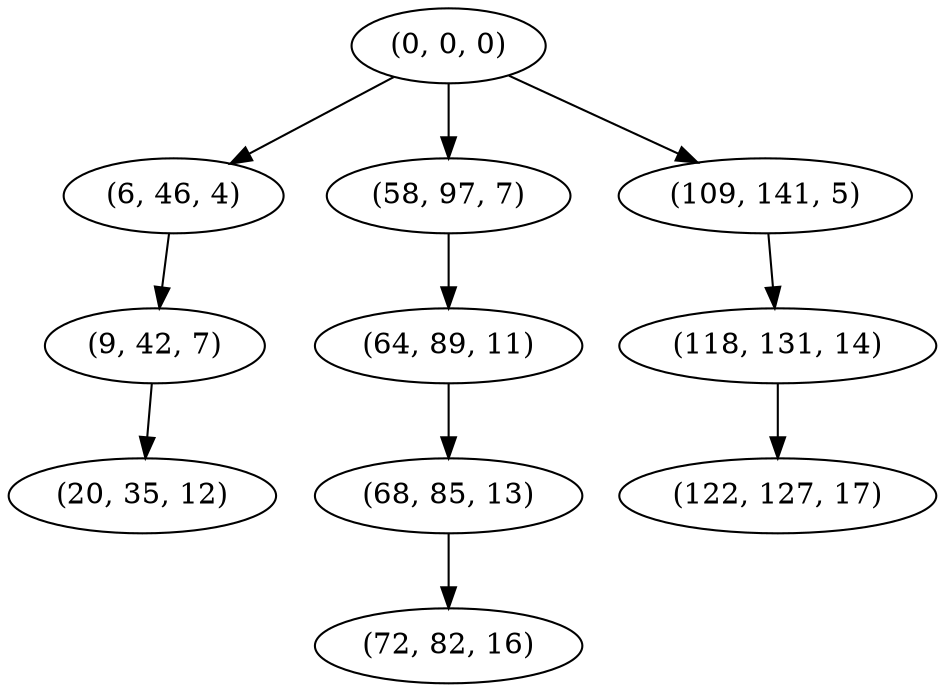 digraph tree {
    "(0, 0, 0)";
    "(6, 46, 4)";
    "(9, 42, 7)";
    "(20, 35, 12)";
    "(58, 97, 7)";
    "(64, 89, 11)";
    "(68, 85, 13)";
    "(72, 82, 16)";
    "(109, 141, 5)";
    "(118, 131, 14)";
    "(122, 127, 17)";
    "(0, 0, 0)" -> "(6, 46, 4)";
    "(0, 0, 0)" -> "(58, 97, 7)";
    "(0, 0, 0)" -> "(109, 141, 5)";
    "(6, 46, 4)" -> "(9, 42, 7)";
    "(9, 42, 7)" -> "(20, 35, 12)";
    "(58, 97, 7)" -> "(64, 89, 11)";
    "(64, 89, 11)" -> "(68, 85, 13)";
    "(68, 85, 13)" -> "(72, 82, 16)";
    "(109, 141, 5)" -> "(118, 131, 14)";
    "(118, 131, 14)" -> "(122, 127, 17)";
}
